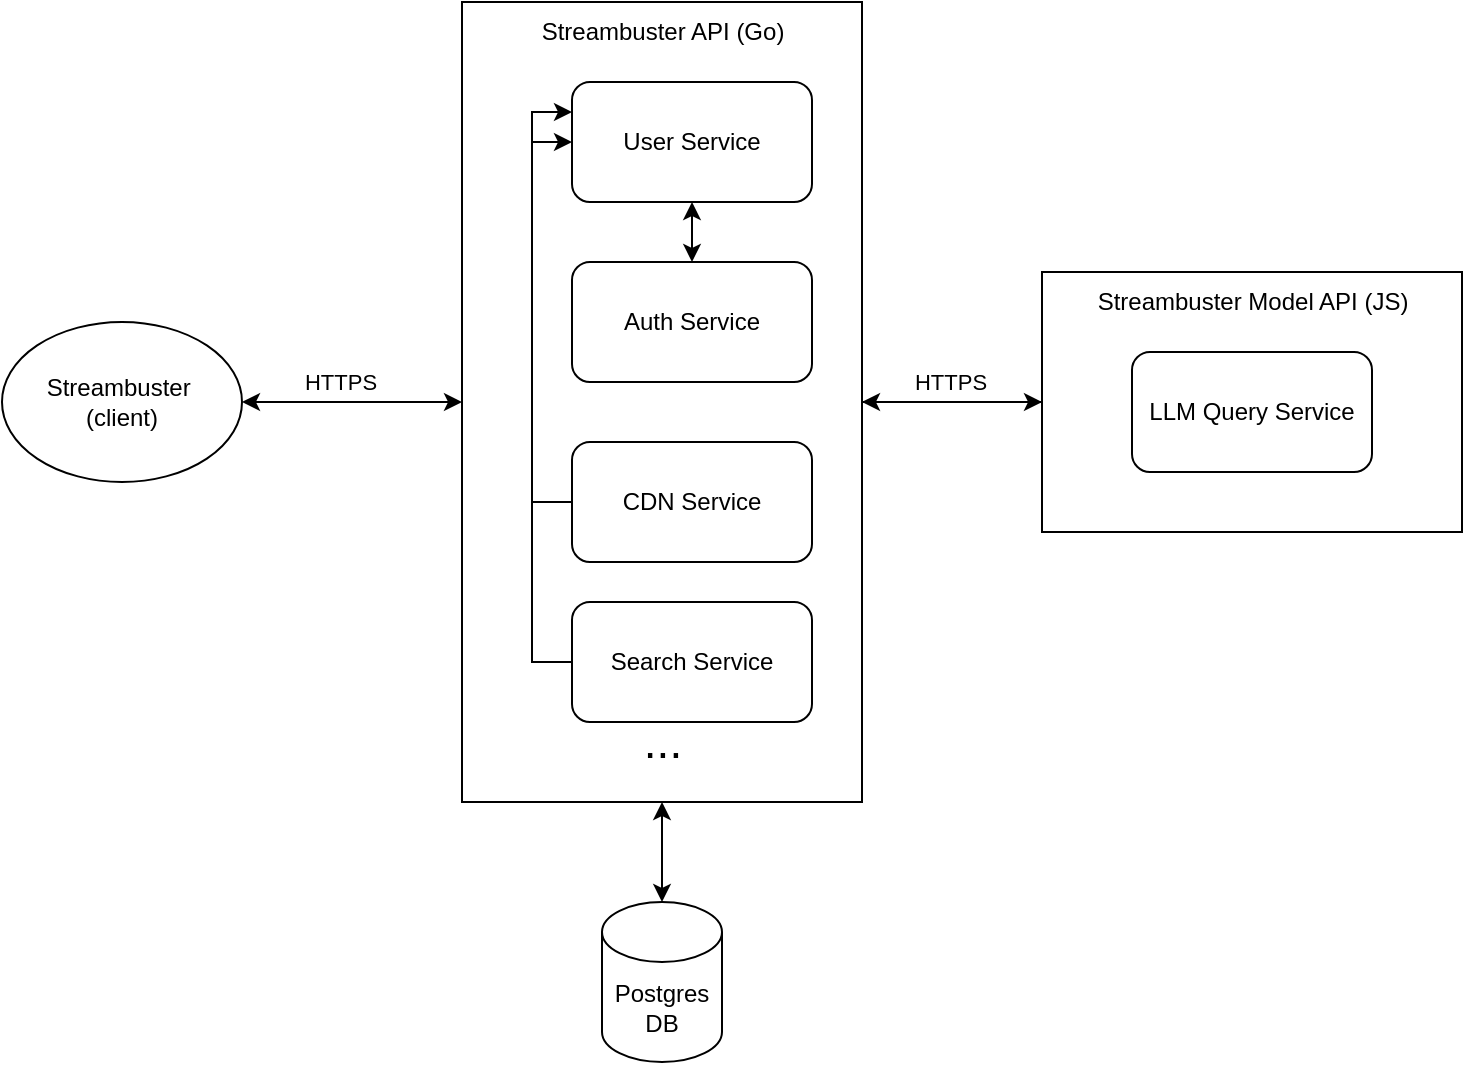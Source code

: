 <mxfile version="24.8.3">
  <diagram name="Page-1" id="rfHXdcp0lVL2844gEppq">
    <mxGraphModel dx="1634" dy="898" grid="1" gridSize="10" guides="1" tooltips="1" connect="1" arrows="1" fold="1" page="1" pageScale="1" pageWidth="850" pageHeight="1100" math="0" shadow="0">
      <root>
        <mxCell id="0" />
        <mxCell id="1" parent="0" />
        <mxCell id="dleVYfyF5M6djClrJ9j7-15" style="edgeStyle=orthogonalEdgeStyle;rounded=0;orthogonalLoop=1;jettySize=auto;html=1;exitX=0.5;exitY=1;exitDx=0;exitDy=0;startArrow=classic;startFill=1;" edge="1" parent="1" source="dleVYfyF5M6djClrJ9j7-1" target="dleVYfyF5M6djClrJ9j7-14">
          <mxGeometry relative="1" as="geometry" />
        </mxCell>
        <mxCell id="dleVYfyF5M6djClrJ9j7-1" value="" style="rounded=0;whiteSpace=wrap;html=1;" vertex="1" parent="1">
          <mxGeometry x="260" y="190" width="200" height="400" as="geometry" />
        </mxCell>
        <mxCell id="dleVYfyF5M6djClrJ9j7-2" value="Streambuster API (Go)" style="text;html=1;align=center;verticalAlign=middle;resizable=0;points=[];autosize=1;strokeColor=none;fillColor=none;" vertex="1" parent="1">
          <mxGeometry x="290" y="190" width="140" height="30" as="geometry" />
        </mxCell>
        <mxCell id="dleVYfyF5M6djClrJ9j7-20" style="edgeStyle=orthogonalEdgeStyle;rounded=0;orthogonalLoop=1;jettySize=auto;html=1;exitX=0.5;exitY=1;exitDx=0;exitDy=0;startArrow=classic;startFill=1;" edge="1" parent="1" source="dleVYfyF5M6djClrJ9j7-3" target="dleVYfyF5M6djClrJ9j7-5">
          <mxGeometry relative="1" as="geometry" />
        </mxCell>
        <mxCell id="dleVYfyF5M6djClrJ9j7-3" value="User Service" style="rounded=1;whiteSpace=wrap;html=1;" vertex="1" parent="1">
          <mxGeometry x="315" y="230" width="120" height="60" as="geometry" />
        </mxCell>
        <mxCell id="dleVYfyF5M6djClrJ9j7-22" style="edgeStyle=orthogonalEdgeStyle;rounded=0;orthogonalLoop=1;jettySize=auto;html=1;exitX=0;exitY=0.5;exitDx=0;exitDy=0;entryX=0;entryY=0.5;entryDx=0;entryDy=0;" edge="1" parent="1" source="dleVYfyF5M6djClrJ9j7-4" target="dleVYfyF5M6djClrJ9j7-3">
          <mxGeometry relative="1" as="geometry" />
        </mxCell>
        <mxCell id="dleVYfyF5M6djClrJ9j7-4" value="CDN Service" style="rounded=1;whiteSpace=wrap;html=1;" vertex="1" parent="1">
          <mxGeometry x="315" y="410" width="120" height="60" as="geometry" />
        </mxCell>
        <mxCell id="dleVYfyF5M6djClrJ9j7-5" value="Auth Service" style="rounded=1;whiteSpace=wrap;html=1;" vertex="1" parent="1">
          <mxGeometry x="315" y="320" width="120" height="60" as="geometry" />
        </mxCell>
        <mxCell id="dleVYfyF5M6djClrJ9j7-23" style="edgeStyle=orthogonalEdgeStyle;rounded=0;orthogonalLoop=1;jettySize=auto;html=1;exitX=0;exitY=0.5;exitDx=0;exitDy=0;entryX=0;entryY=0.25;entryDx=0;entryDy=0;" edge="1" parent="1" source="dleVYfyF5M6djClrJ9j7-6" target="dleVYfyF5M6djClrJ9j7-3">
          <mxGeometry relative="1" as="geometry" />
        </mxCell>
        <mxCell id="dleVYfyF5M6djClrJ9j7-6" value="Search Service" style="rounded=1;whiteSpace=wrap;html=1;" vertex="1" parent="1">
          <mxGeometry x="315" y="490" width="120" height="60" as="geometry" />
        </mxCell>
        <mxCell id="dleVYfyF5M6djClrJ9j7-7" value="&lt;font style=&quot;font-size: 23px;&quot;&gt;...&lt;/font&gt;" style="text;html=1;align=center;verticalAlign=middle;resizable=0;points=[];autosize=1;strokeColor=none;fillColor=none;" vertex="1" parent="1">
          <mxGeometry x="340" y="540" width="40" height="40" as="geometry" />
        </mxCell>
        <mxCell id="dleVYfyF5M6djClrJ9j7-8" value="" style="rounded=0;whiteSpace=wrap;html=1;" vertex="1" parent="1">
          <mxGeometry x="550" y="325" width="210" height="130" as="geometry" />
        </mxCell>
        <mxCell id="dleVYfyF5M6djClrJ9j7-9" value="Streambuster Model API (JS)" style="text;html=1;align=center;verticalAlign=middle;resizable=0;points=[];autosize=1;strokeColor=none;fillColor=none;" vertex="1" parent="1">
          <mxGeometry x="565" y="325" width="180" height="30" as="geometry" />
        </mxCell>
        <mxCell id="dleVYfyF5M6djClrJ9j7-10" value="LLM Query Service" style="rounded=1;whiteSpace=wrap;html=1;" vertex="1" parent="1">
          <mxGeometry x="595" y="365" width="120" height="60" as="geometry" />
        </mxCell>
        <mxCell id="dleVYfyF5M6djClrJ9j7-11" value="" style="endArrow=classic;html=1;rounded=0;" edge="1" parent="1" source="dleVYfyF5M6djClrJ9j7-1" target="dleVYfyF5M6djClrJ9j7-8">
          <mxGeometry width="50" height="50" relative="1" as="geometry">
            <mxPoint x="560" y="300" as="sourcePoint" />
            <mxPoint x="610" y="250" as="targetPoint" />
          </mxGeometry>
        </mxCell>
        <mxCell id="dleVYfyF5M6djClrJ9j7-12" value="" style="endArrow=classic;html=1;rounded=0;" edge="1" parent="1" source="dleVYfyF5M6djClrJ9j7-8" target="dleVYfyF5M6djClrJ9j7-1">
          <mxGeometry width="50" height="50" relative="1" as="geometry">
            <mxPoint x="540" y="400" as="sourcePoint" />
            <mxPoint x="590" y="400" as="targetPoint" />
          </mxGeometry>
        </mxCell>
        <mxCell id="dleVYfyF5M6djClrJ9j7-13" value="HTTPS" style="edgeLabel;html=1;align=center;verticalAlign=middle;resizable=0;points=[];" vertex="1" connectable="0" parent="dleVYfyF5M6djClrJ9j7-12">
          <mxGeometry x="0.031" y="-3" relative="1" as="geometry">
            <mxPoint y="-7" as="offset" />
          </mxGeometry>
        </mxCell>
        <mxCell id="dleVYfyF5M6djClrJ9j7-14" value="Postgres&lt;div&gt;DB&lt;/div&gt;" style="shape=cylinder3;whiteSpace=wrap;html=1;boundedLbl=1;backgroundOutline=1;size=15;" vertex="1" parent="1">
          <mxGeometry x="330" y="640" width="60" height="80" as="geometry" />
        </mxCell>
        <mxCell id="dleVYfyF5M6djClrJ9j7-18" style="edgeStyle=orthogonalEdgeStyle;rounded=0;orthogonalLoop=1;jettySize=auto;html=1;exitX=1;exitY=0.5;exitDx=0;exitDy=0;entryX=0;entryY=0.5;entryDx=0;entryDy=0;startArrow=classic;startFill=1;" edge="1" parent="1" source="dleVYfyF5M6djClrJ9j7-16">
          <mxGeometry relative="1" as="geometry">
            <mxPoint x="260" y="390" as="targetPoint" />
          </mxGeometry>
        </mxCell>
        <mxCell id="dleVYfyF5M6djClrJ9j7-19" value="HTTPS" style="edgeLabel;html=1;align=center;verticalAlign=middle;resizable=0;points=[];" vertex="1" connectable="0" parent="dleVYfyF5M6djClrJ9j7-18">
          <mxGeometry x="-0.112" y="-3" relative="1" as="geometry">
            <mxPoint y="-13" as="offset" />
          </mxGeometry>
        </mxCell>
        <mxCell id="dleVYfyF5M6djClrJ9j7-16" value="Streambuster&amp;nbsp;&lt;div&gt;(client)&lt;/div&gt;" style="ellipse;whiteSpace=wrap;html=1;" vertex="1" parent="1">
          <mxGeometry x="30" y="350" width="120" height="80" as="geometry" />
        </mxCell>
      </root>
    </mxGraphModel>
  </diagram>
</mxfile>
